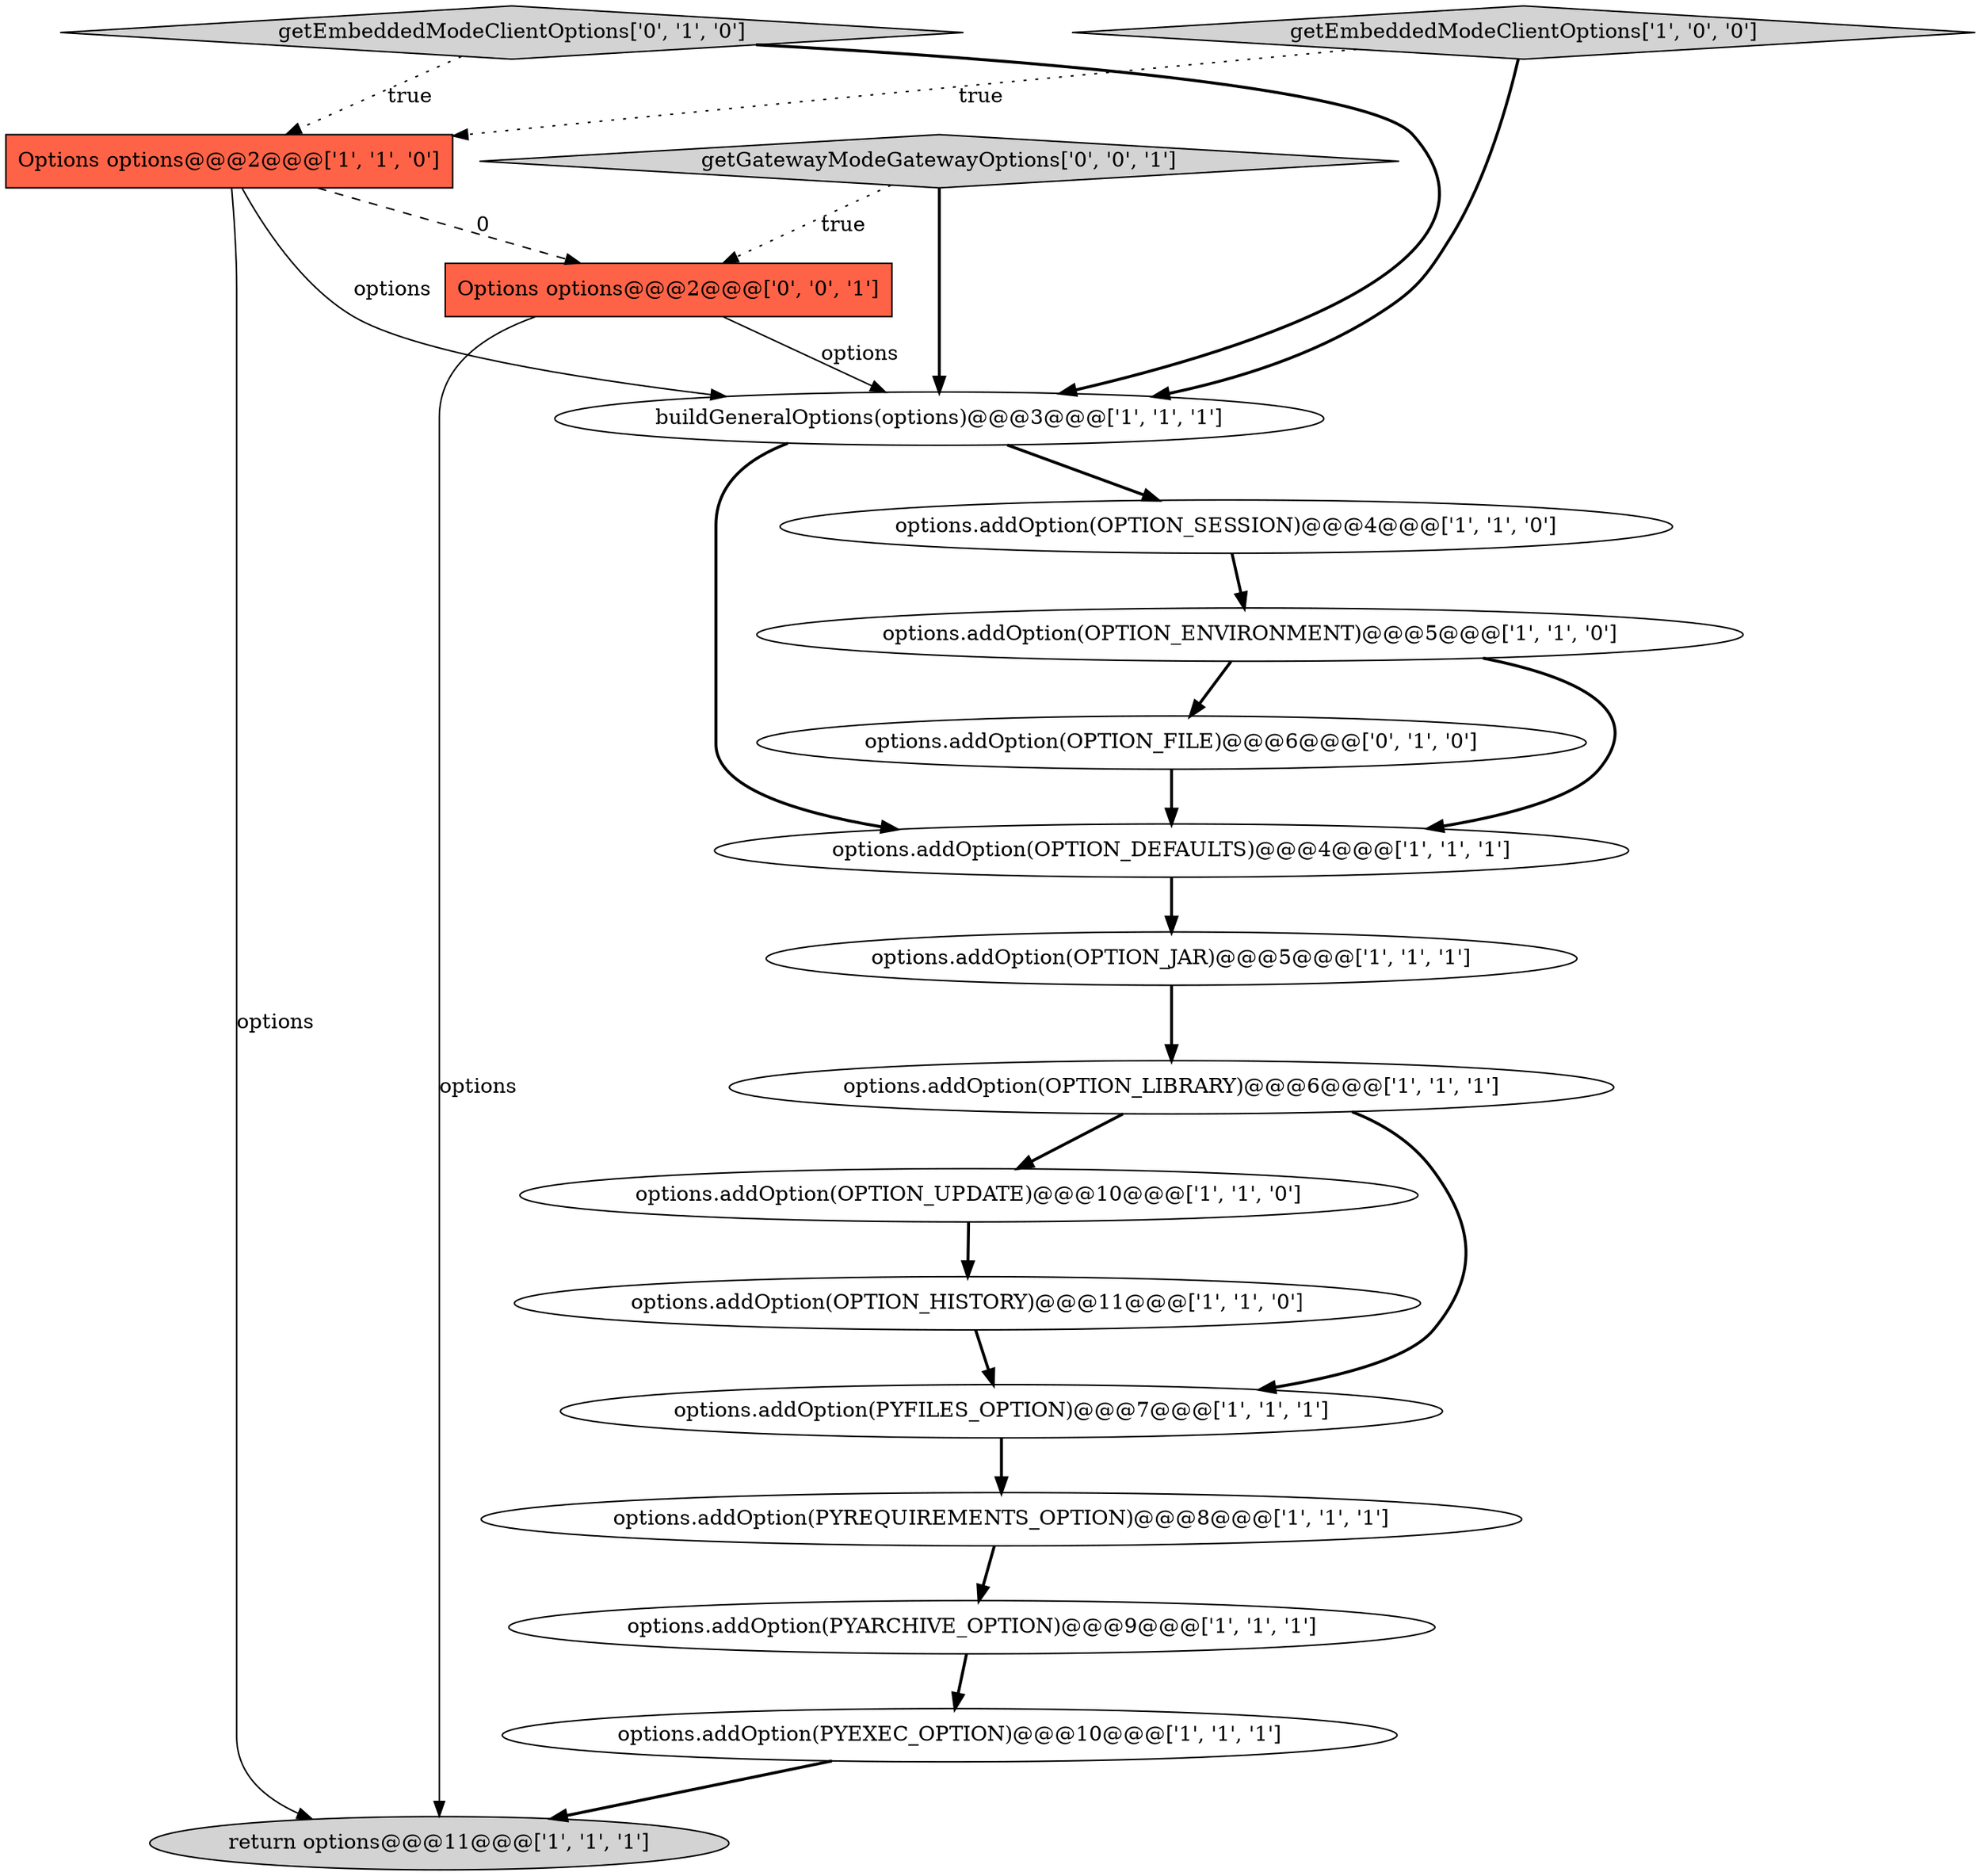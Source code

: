 digraph {
14 [style = filled, label = "options.addOption(OPTION_ENVIRONMENT)@@@5@@@['1', '1', '0']", fillcolor = white, shape = ellipse image = "AAA0AAABBB1BBB"];
3 [style = filled, label = "Options options@@@2@@@['1', '1', '0']", fillcolor = tomato, shape = box image = "AAA0AAABBB1BBB"];
1 [style = filled, label = "buildGeneralOptions(options)@@@3@@@['1', '1', '1']", fillcolor = white, shape = ellipse image = "AAA0AAABBB1BBB"];
11 [style = filled, label = "options.addOption(OPTION_LIBRARY)@@@6@@@['1', '1', '1']", fillcolor = white, shape = ellipse image = "AAA0AAABBB1BBB"];
15 [style = filled, label = "getEmbeddedModeClientOptions['0', '1', '0']", fillcolor = lightgray, shape = diamond image = "AAA0AAABBB2BBB"];
8 [style = filled, label = "getEmbeddedModeClientOptions['1', '0', '0']", fillcolor = lightgray, shape = diamond image = "AAA0AAABBB1BBB"];
7 [style = filled, label = "options.addOption(PYREQUIREMENTS_OPTION)@@@8@@@['1', '1', '1']", fillcolor = white, shape = ellipse image = "AAA0AAABBB1BBB"];
9 [style = filled, label = "options.addOption(OPTION_DEFAULTS)@@@4@@@['1', '1', '1']", fillcolor = white, shape = ellipse image = "AAA0AAABBB1BBB"];
12 [style = filled, label = "options.addOption(OPTION_HISTORY)@@@11@@@['1', '1', '0']", fillcolor = white, shape = ellipse image = "AAA0AAABBB1BBB"];
4 [style = filled, label = "options.addOption(PYFILES_OPTION)@@@7@@@['1', '1', '1']", fillcolor = white, shape = ellipse image = "AAA0AAABBB1BBB"];
13 [style = filled, label = "return options@@@11@@@['1', '1', '1']", fillcolor = lightgray, shape = ellipse image = "AAA0AAABBB1BBB"];
17 [style = filled, label = "Options options@@@2@@@['0', '0', '1']", fillcolor = tomato, shape = box image = "AAA0AAABBB3BBB"];
0 [style = filled, label = "options.addOption(PYARCHIVE_OPTION)@@@9@@@['1', '1', '1']", fillcolor = white, shape = ellipse image = "AAA0AAABBB1BBB"];
5 [style = filled, label = "options.addOption(PYEXEC_OPTION)@@@10@@@['1', '1', '1']", fillcolor = white, shape = ellipse image = "AAA0AAABBB1BBB"];
10 [style = filled, label = "options.addOption(OPTION_JAR)@@@5@@@['1', '1', '1']", fillcolor = white, shape = ellipse image = "AAA0AAABBB1BBB"];
16 [style = filled, label = "options.addOption(OPTION_FILE)@@@6@@@['0', '1', '0']", fillcolor = white, shape = ellipse image = "AAA1AAABBB2BBB"];
6 [style = filled, label = "options.addOption(OPTION_UPDATE)@@@10@@@['1', '1', '0']", fillcolor = white, shape = ellipse image = "AAA0AAABBB1BBB"];
18 [style = filled, label = "getGatewayModeGatewayOptions['0', '0', '1']", fillcolor = lightgray, shape = diamond image = "AAA0AAABBB3BBB"];
2 [style = filled, label = "options.addOption(OPTION_SESSION)@@@4@@@['1', '1', '0']", fillcolor = white, shape = ellipse image = "AAA0AAABBB1BBB"];
3->1 [style = solid, label="options"];
11->4 [style = bold, label=""];
3->17 [style = dashed, label="0"];
4->7 [style = bold, label=""];
15->1 [style = bold, label=""];
1->9 [style = bold, label=""];
14->16 [style = bold, label=""];
12->4 [style = bold, label=""];
14->9 [style = bold, label=""];
10->11 [style = bold, label=""];
11->6 [style = bold, label=""];
5->13 [style = bold, label=""];
3->13 [style = solid, label="options"];
8->1 [style = bold, label=""];
17->13 [style = solid, label="options"];
18->17 [style = dotted, label="true"];
17->1 [style = solid, label="options"];
7->0 [style = bold, label=""];
6->12 [style = bold, label=""];
18->1 [style = bold, label=""];
2->14 [style = bold, label=""];
8->3 [style = dotted, label="true"];
15->3 [style = dotted, label="true"];
0->5 [style = bold, label=""];
1->2 [style = bold, label=""];
9->10 [style = bold, label=""];
16->9 [style = bold, label=""];
}
